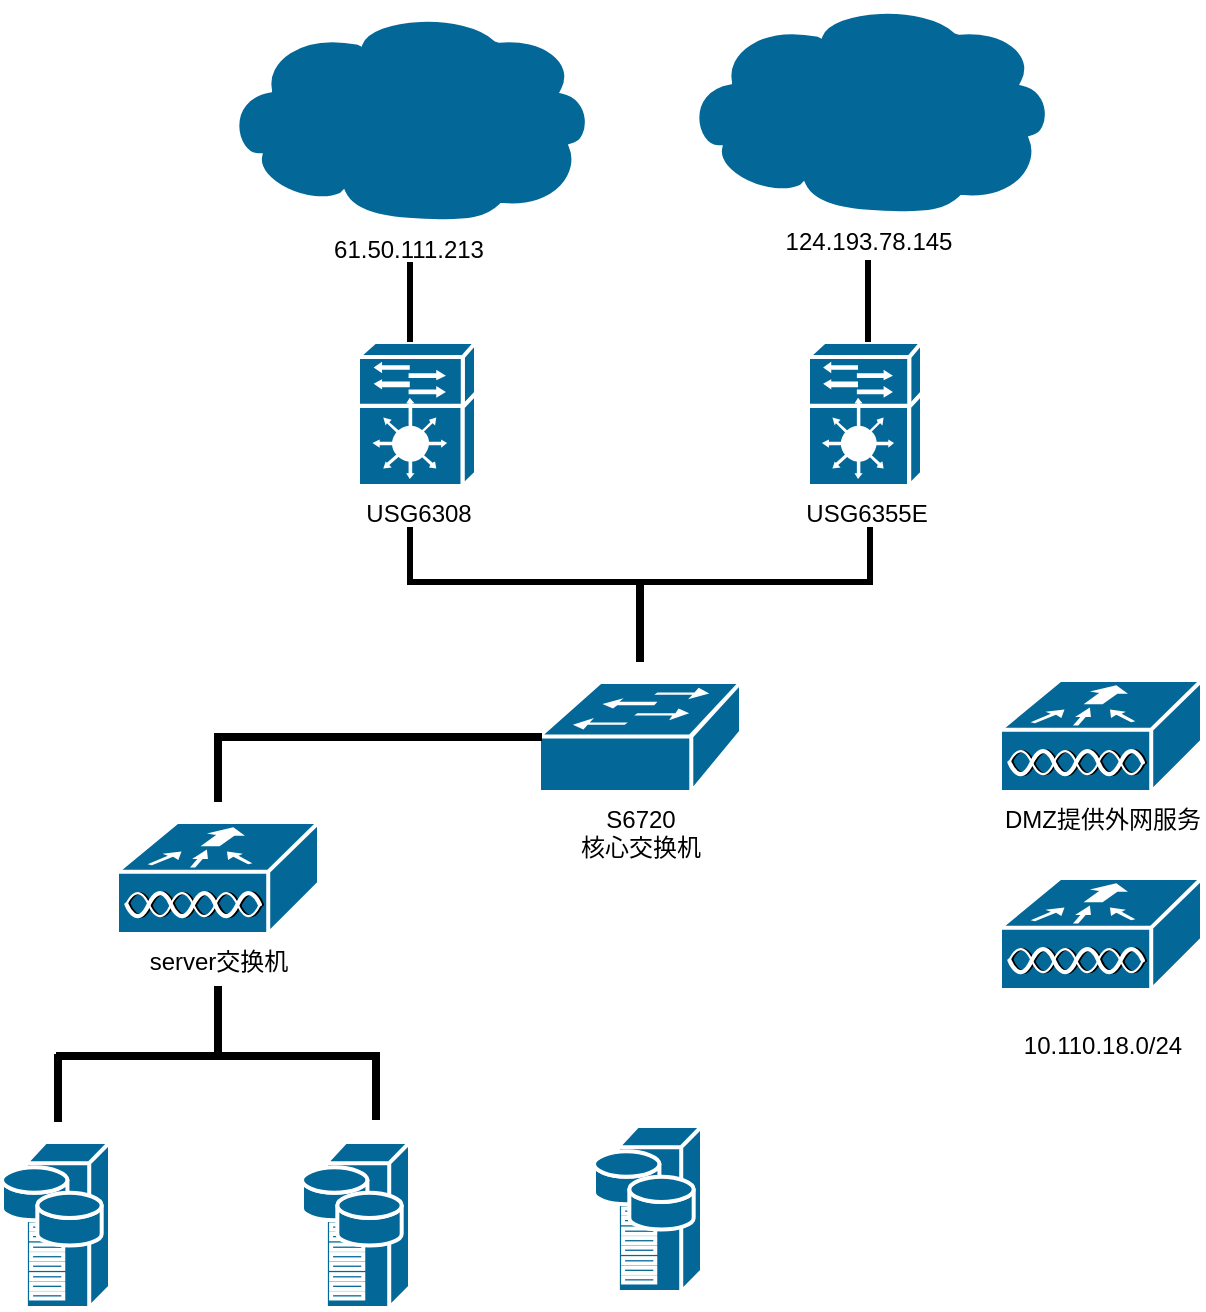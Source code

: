 <mxfile version="13.7.9" type="github">
  <diagram name="Page-1" id="822b0af5-4adb-64df-f703-e8dfc1f81529">
    <mxGraphModel dx="981" dy="597" grid="1" gridSize="10" guides="1" tooltips="1" connect="1" arrows="1" fold="1" page="1" pageScale="1" pageWidth="1100" pageHeight="850" background="#ffffff" math="0" shadow="0">
      <root>
        <mxCell id="0" />
        <mxCell id="1" parent="0" />
        <mxCell id="1Zsn9L5nUuaMn7X5BciJ-1" value="61.50.111.213" style="shape=mxgraph.cisco.storage.cloud;html=1;pointerEvents=1;dashed=0;fillColor=#036897;strokeColor=#ffffff;strokeWidth=2;verticalLabelPosition=bottom;verticalAlign=top;align=center;outlineConnect=0;" vertex="1" parent="1">
          <mxGeometry x="381" y="4" width="186" height="106" as="geometry" />
        </mxCell>
        <mxCell id="1Zsn9L5nUuaMn7X5BciJ-2" value="124.193.78.145" style="shape=mxgraph.cisco.storage.cloud;html=1;pointerEvents=1;dashed=0;fillColor=#036897;strokeColor=#ffffff;strokeWidth=2;verticalLabelPosition=bottom;verticalAlign=top;align=center;outlineConnect=0;" vertex="1" parent="1">
          <mxGeometry x="611" width="186" height="106" as="geometry" />
        </mxCell>
        <mxCell id="1Zsn9L5nUuaMn7X5BciJ-4" value="USG6308&lt;br&gt;" style="shape=mxgraph.cisco.controllers_and_modules.service_module;html=1;pointerEvents=1;dashed=0;fillColor=#036897;strokeColor=#ffffff;strokeWidth=2;verticalLabelPosition=bottom;verticalAlign=top;align=center;outlineConnect=0;" vertex="1" parent="1">
          <mxGeometry x="449" y="170" width="59" height="72" as="geometry" />
        </mxCell>
        <mxCell id="1Zsn9L5nUuaMn7X5BciJ-6" value="USG6355E" style="shape=mxgraph.cisco.controllers_and_modules.service_module;html=1;pointerEvents=1;dashed=0;fillColor=#036897;strokeColor=#ffffff;strokeWidth=2;verticalLabelPosition=bottom;verticalAlign=top;align=center;outlineConnect=0;" vertex="1" parent="1">
          <mxGeometry x="674" y="170" width="57" height="72" as="geometry" />
        </mxCell>
        <mxCell id="1Zsn9L5nUuaMn7X5BciJ-9" value="S6720&lt;br&gt;核心交换机" style="shape=mxgraph.cisco.switches.workgroup_switch;html=1;pointerEvents=1;dashed=0;fillColor=#036897;strokeColor=#ffffff;strokeWidth=2;verticalLabelPosition=bottom;verticalAlign=top;align=center;outlineConnect=0;" vertex="1" parent="1">
          <mxGeometry x="539.5" y="340" width="101" height="55" as="geometry" />
        </mxCell>
        <mxCell id="1Zsn9L5nUuaMn7X5BciJ-15" value="DMZ提供外网服务" style="shape=mxgraph.cisco.wireless.wlan_controller;html=1;pointerEvents=1;dashed=0;fillColor=#036897;strokeColor=#ffffff;strokeWidth=2;verticalLabelPosition=bottom;verticalAlign=top;align=center;outlineConnect=0;" vertex="1" parent="1">
          <mxGeometry x="770" y="339" width="101" height="56" as="geometry" />
        </mxCell>
        <mxCell id="1Zsn9L5nUuaMn7X5BciJ-36" value="" style="shape=partialRectangle;whiteSpace=wrap;html=1;bottom=1;right=1;left=1;top=0;fillColor=none;routingCenterX=-0.5;strokeWidth=3;" vertex="1" parent="1">
          <mxGeometry x="475" y="264" width="230" height="26" as="geometry" />
        </mxCell>
        <mxCell id="1Zsn9L5nUuaMn7X5BciJ-38" value="" style="line;strokeWidth=3;direction=south;html=1;" vertex="1" parent="1">
          <mxGeometry x="470" y="130" width="10" height="40" as="geometry" />
        </mxCell>
        <mxCell id="1Zsn9L5nUuaMn7X5BciJ-39" value="" style="line;strokeWidth=3;direction=south;html=1;" vertex="1" parent="1">
          <mxGeometry x="699" y="129" width="10" height="41" as="geometry" />
        </mxCell>
        <mxCell id="1Zsn9L5nUuaMn7X5BciJ-45" value="" style="line;strokeWidth=4;direction=south;html=1;perimeter=backbonePerimeter;points=[];outlineConnect=0;" vertex="1" parent="1">
          <mxGeometry x="585" y="290" width="10" height="40" as="geometry" />
        </mxCell>
        <mxCell id="1Zsn9L5nUuaMn7X5BciJ-46" value="" style="line;strokeWidth=4;html=1;perimeter=backbonePerimeter;points=[];outlineConnect=0;" vertex="1" parent="1">
          <mxGeometry x="381" y="362.5" width="160" height="10" as="geometry" />
        </mxCell>
        <mxCell id="1Zsn9L5nUuaMn7X5BciJ-47" value="" style="line;strokeWidth=4;direction=south;html=1;perimeter=backbonePerimeter;points=[];outlineConnect=0;" vertex="1" parent="1">
          <mxGeometry x="374" y="365.5" width="10" height="34.5" as="geometry" />
        </mxCell>
        <mxCell id="1Zsn9L5nUuaMn7X5BciJ-48" value="" style="line;strokeWidth=4;html=1;perimeter=backbonePerimeter;points=[];outlineConnect=0;" vertex="1" parent="1">
          <mxGeometry x="298" y="522" width="160" height="10" as="geometry" />
        </mxCell>
        <mxCell id="1Zsn9L5nUuaMn7X5BciJ-49" value="" style="line;strokeWidth=4;direction=south;html=1;perimeter=backbonePerimeter;points=[];outlineConnect=0;" vertex="1" parent="1">
          <mxGeometry x="374" y="492" width="10" height="36" as="geometry" />
        </mxCell>
        <mxCell id="1Zsn9L5nUuaMn7X5BciJ-50" value="server交换机" style="shape=mxgraph.cisco.wireless.wlan_controller;html=1;pointerEvents=1;dashed=0;fillColor=#036897;strokeColor=#ffffff;strokeWidth=2;verticalLabelPosition=bottom;verticalAlign=top;align=center;outlineConnect=0;" vertex="1" parent="1">
          <mxGeometry x="328.5" y="410" width="101" height="56" as="geometry" />
        </mxCell>
        <mxCell id="1Zsn9L5nUuaMn7X5BciJ-51" value="&lt;br&gt;10.110.18.0/24" style="shape=mxgraph.cisco.wireless.wlan_controller;html=1;pointerEvents=1;dashed=0;fillColor=#036897;strokeColor=#ffffff;strokeWidth=2;verticalLabelPosition=bottom;verticalAlign=top;align=center;outlineConnect=0;" vertex="1" parent="1">
          <mxGeometry x="770" y="438" width="101" height="56" as="geometry" />
        </mxCell>
        <mxCell id="1Zsn9L5nUuaMn7X5BciJ-54" value="" style="shape=mxgraph.cisco.servers.storage_server;html=1;pointerEvents=1;dashed=0;fillColor=#036897;strokeColor=#ffffff;strokeWidth=2;verticalLabelPosition=bottom;verticalAlign=top;align=center;outlineConnect=0;" vertex="1" parent="1">
          <mxGeometry x="271" y="570" width="54" height="83" as="geometry" />
        </mxCell>
        <mxCell id="1Zsn9L5nUuaMn7X5BciJ-55" value="" style="shape=mxgraph.cisco.servers.storage_server;html=1;pointerEvents=1;dashed=0;fillColor=#036897;strokeColor=#ffffff;strokeWidth=2;verticalLabelPosition=bottom;verticalAlign=top;align=center;outlineConnect=0;" vertex="1" parent="1">
          <mxGeometry x="421" y="570" width="54" height="83" as="geometry" />
        </mxCell>
        <mxCell id="1Zsn9L5nUuaMn7X5BciJ-56" value="" style="line;strokeWidth=4;direction=south;html=1;perimeter=backbonePerimeter;points=[];outlineConnect=0;" vertex="1" parent="1">
          <mxGeometry x="294" y="526" width="10" height="34" as="geometry" />
        </mxCell>
        <mxCell id="1Zsn9L5nUuaMn7X5BciJ-57" value="" style="line;strokeWidth=4;direction=south;html=1;perimeter=backbonePerimeter;points=[];outlineConnect=0;" vertex="1" parent="1">
          <mxGeometry x="453" y="525" width="10" height="34" as="geometry" />
        </mxCell>
        <mxCell id="1Zsn9L5nUuaMn7X5BciJ-58" value="" style="shape=mxgraph.cisco.servers.storage_server;html=1;pointerEvents=1;dashed=0;fillColor=#036897;strokeColor=#ffffff;strokeWidth=2;verticalLabelPosition=bottom;verticalAlign=top;align=center;outlineConnect=0;" vertex="1" parent="1">
          <mxGeometry x="567" y="562" width="54" height="83" as="geometry" />
        </mxCell>
      </root>
    </mxGraphModel>
  </diagram>
</mxfile>
